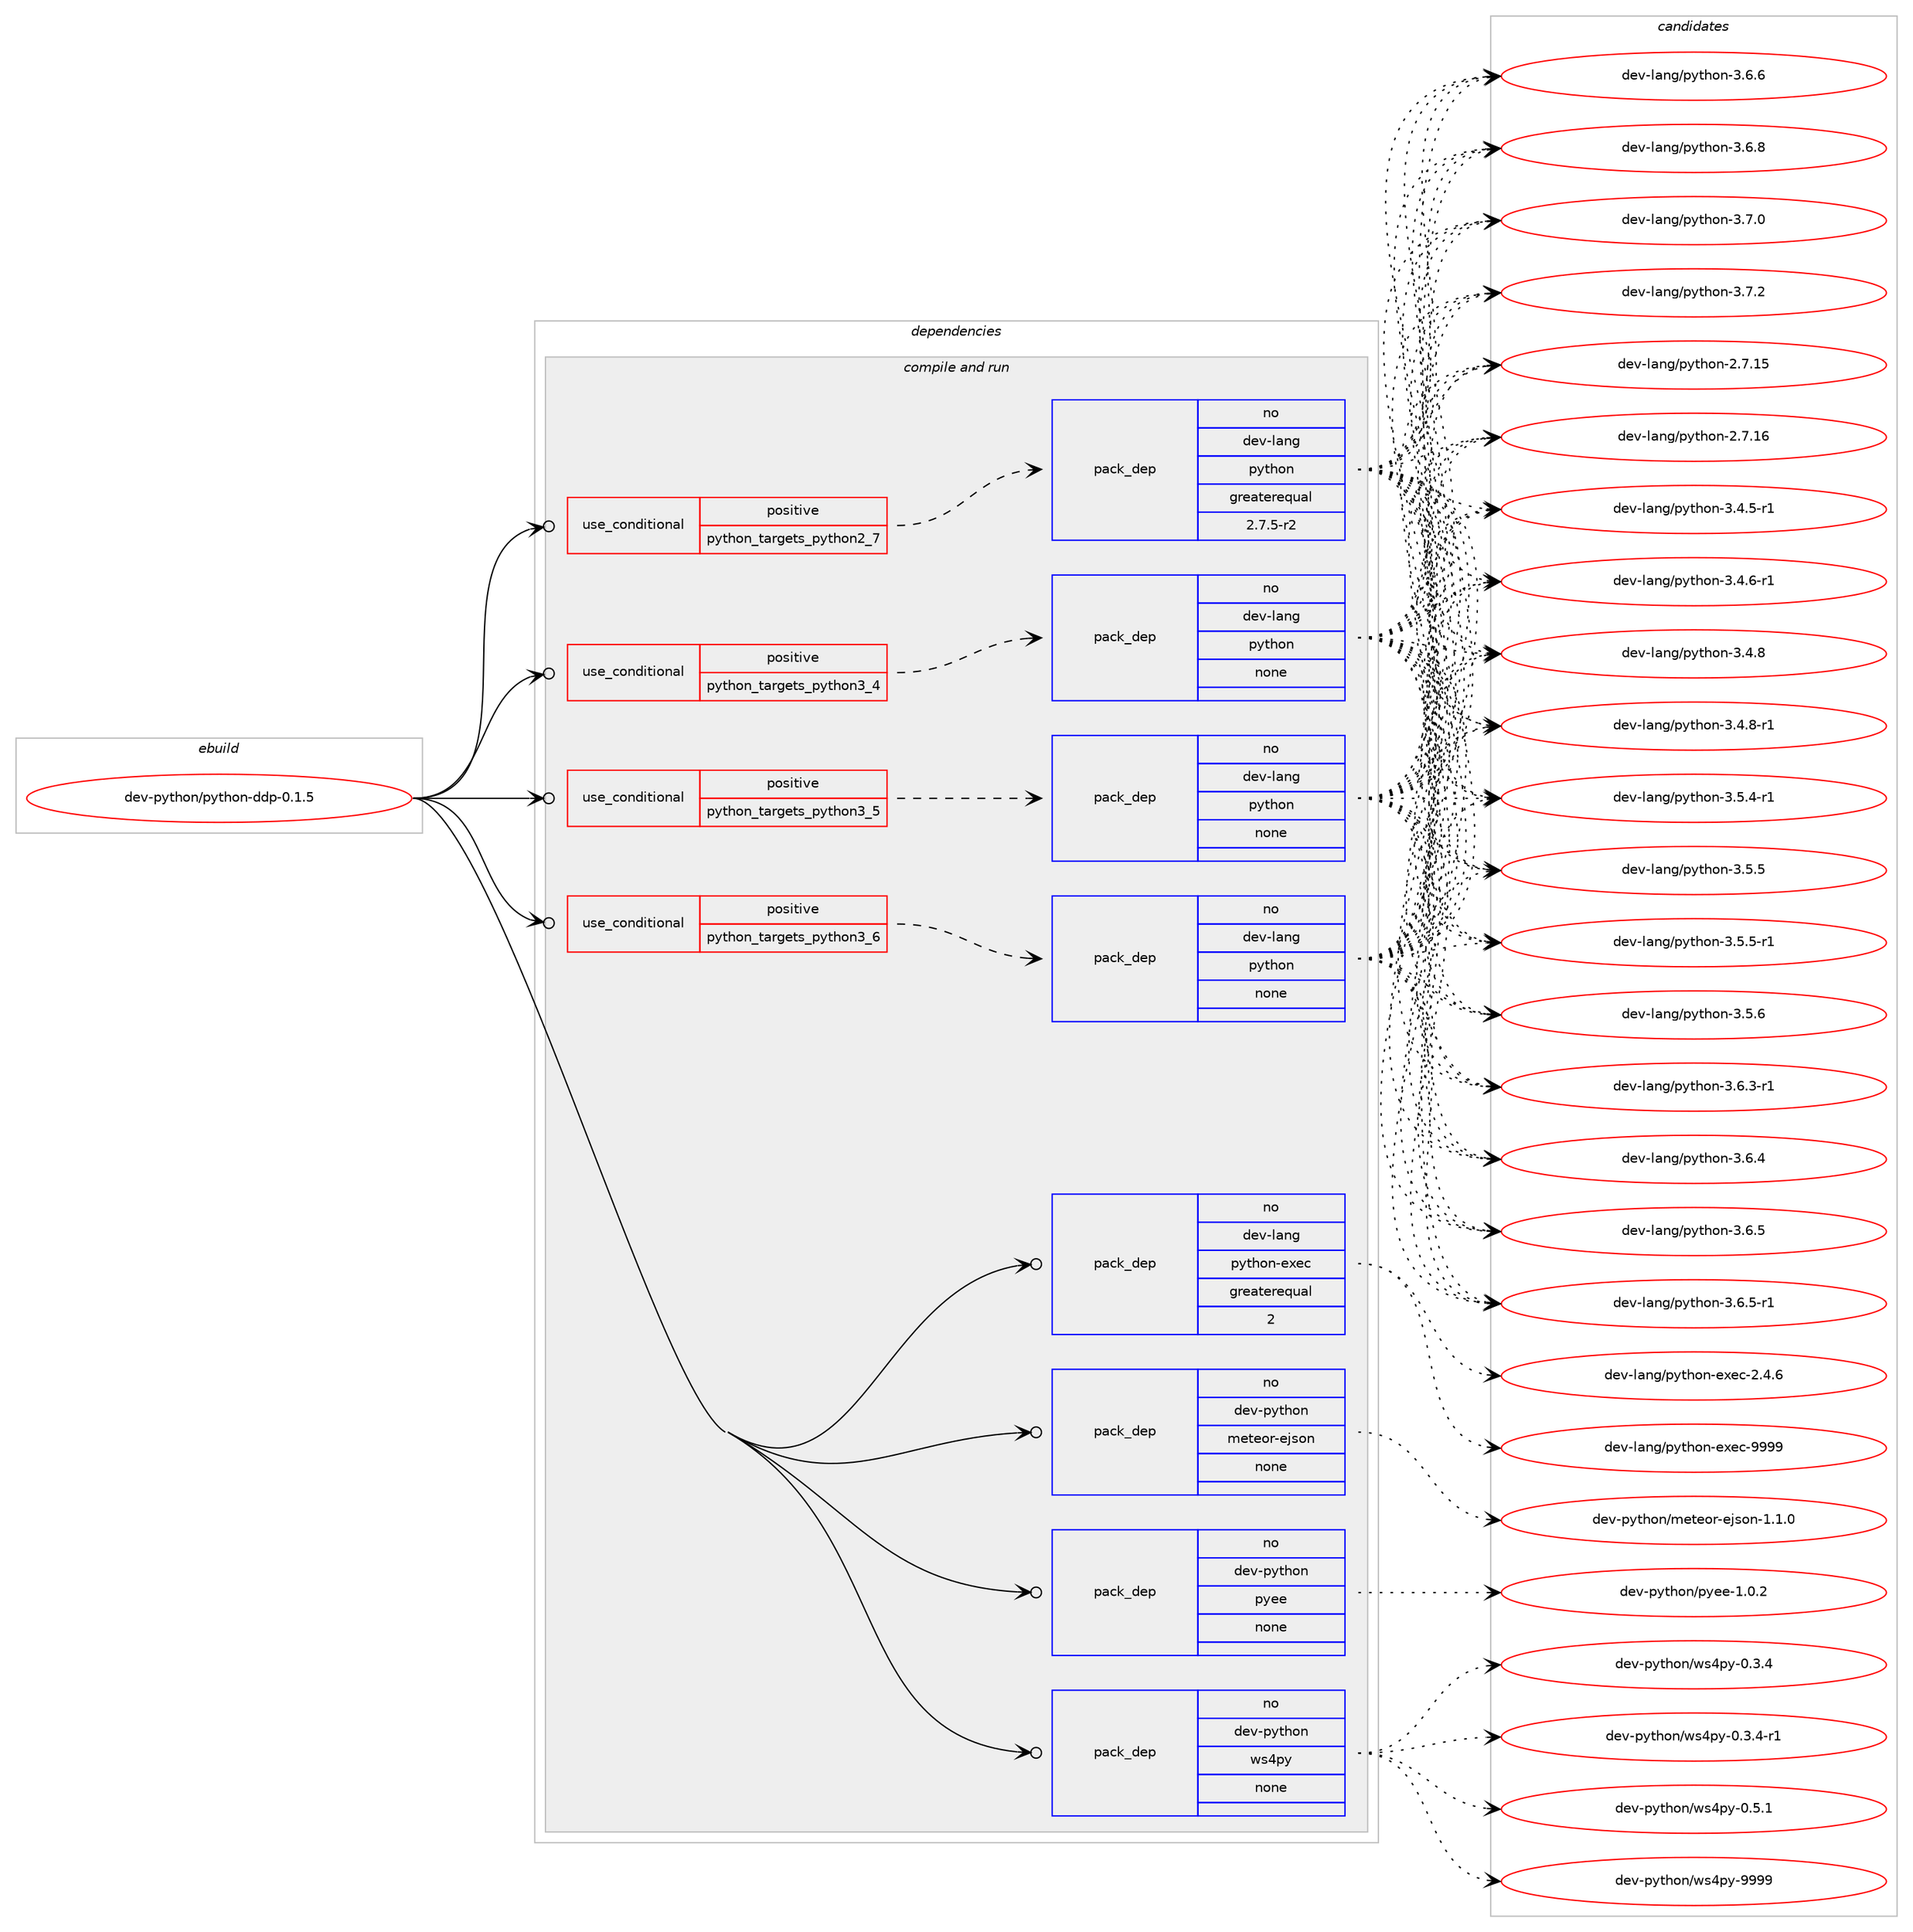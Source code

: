 digraph prolog {

# *************
# Graph options
# *************

newrank=true;
concentrate=true;
compound=true;
graph [rankdir=LR,fontname=Helvetica,fontsize=10,ranksep=1.5];#, ranksep=2.5, nodesep=0.2];
edge  [arrowhead=vee];
node  [fontname=Helvetica,fontsize=10];

# **********
# The ebuild
# **********

subgraph cluster_leftcol {
color=gray;
rank=same;
label=<<i>ebuild</i>>;
id [label="dev-python/python-ddp-0.1.5", color=red, width=4, href="../dev-python/python-ddp-0.1.5.svg"];
}

# ****************
# The dependencies
# ****************

subgraph cluster_midcol {
color=gray;
label=<<i>dependencies</i>>;
subgraph cluster_compile {
fillcolor="#eeeeee";
style=filled;
label=<<i>compile</i>>;
}
subgraph cluster_compileandrun {
fillcolor="#eeeeee";
style=filled;
label=<<i>compile and run</i>>;
subgraph cond382531 {
dependency1434563 [label=<<TABLE BORDER="0" CELLBORDER="1" CELLSPACING="0" CELLPADDING="4"><TR><TD ROWSPAN="3" CELLPADDING="10">use_conditional</TD></TR><TR><TD>positive</TD></TR><TR><TD>python_targets_python2_7</TD></TR></TABLE>>, shape=none, color=red];
subgraph pack1028679 {
dependency1434564 [label=<<TABLE BORDER="0" CELLBORDER="1" CELLSPACING="0" CELLPADDING="4" WIDTH="220"><TR><TD ROWSPAN="6" CELLPADDING="30">pack_dep</TD></TR><TR><TD WIDTH="110">no</TD></TR><TR><TD>dev-lang</TD></TR><TR><TD>python</TD></TR><TR><TD>greaterequal</TD></TR><TR><TD>2.7.5-r2</TD></TR></TABLE>>, shape=none, color=blue];
}
dependency1434563:e -> dependency1434564:w [weight=20,style="dashed",arrowhead="vee"];
}
id:e -> dependency1434563:w [weight=20,style="solid",arrowhead="odotvee"];
subgraph cond382532 {
dependency1434565 [label=<<TABLE BORDER="0" CELLBORDER="1" CELLSPACING="0" CELLPADDING="4"><TR><TD ROWSPAN="3" CELLPADDING="10">use_conditional</TD></TR><TR><TD>positive</TD></TR><TR><TD>python_targets_python3_4</TD></TR></TABLE>>, shape=none, color=red];
subgraph pack1028680 {
dependency1434566 [label=<<TABLE BORDER="0" CELLBORDER="1" CELLSPACING="0" CELLPADDING="4" WIDTH="220"><TR><TD ROWSPAN="6" CELLPADDING="30">pack_dep</TD></TR><TR><TD WIDTH="110">no</TD></TR><TR><TD>dev-lang</TD></TR><TR><TD>python</TD></TR><TR><TD>none</TD></TR><TR><TD></TD></TR></TABLE>>, shape=none, color=blue];
}
dependency1434565:e -> dependency1434566:w [weight=20,style="dashed",arrowhead="vee"];
}
id:e -> dependency1434565:w [weight=20,style="solid",arrowhead="odotvee"];
subgraph cond382533 {
dependency1434567 [label=<<TABLE BORDER="0" CELLBORDER="1" CELLSPACING="0" CELLPADDING="4"><TR><TD ROWSPAN="3" CELLPADDING="10">use_conditional</TD></TR><TR><TD>positive</TD></TR><TR><TD>python_targets_python3_5</TD></TR></TABLE>>, shape=none, color=red];
subgraph pack1028681 {
dependency1434568 [label=<<TABLE BORDER="0" CELLBORDER="1" CELLSPACING="0" CELLPADDING="4" WIDTH="220"><TR><TD ROWSPAN="6" CELLPADDING="30">pack_dep</TD></TR><TR><TD WIDTH="110">no</TD></TR><TR><TD>dev-lang</TD></TR><TR><TD>python</TD></TR><TR><TD>none</TD></TR><TR><TD></TD></TR></TABLE>>, shape=none, color=blue];
}
dependency1434567:e -> dependency1434568:w [weight=20,style="dashed",arrowhead="vee"];
}
id:e -> dependency1434567:w [weight=20,style="solid",arrowhead="odotvee"];
subgraph cond382534 {
dependency1434569 [label=<<TABLE BORDER="0" CELLBORDER="1" CELLSPACING="0" CELLPADDING="4"><TR><TD ROWSPAN="3" CELLPADDING="10">use_conditional</TD></TR><TR><TD>positive</TD></TR><TR><TD>python_targets_python3_6</TD></TR></TABLE>>, shape=none, color=red];
subgraph pack1028682 {
dependency1434570 [label=<<TABLE BORDER="0" CELLBORDER="1" CELLSPACING="0" CELLPADDING="4" WIDTH="220"><TR><TD ROWSPAN="6" CELLPADDING="30">pack_dep</TD></TR><TR><TD WIDTH="110">no</TD></TR><TR><TD>dev-lang</TD></TR><TR><TD>python</TD></TR><TR><TD>none</TD></TR><TR><TD></TD></TR></TABLE>>, shape=none, color=blue];
}
dependency1434569:e -> dependency1434570:w [weight=20,style="dashed",arrowhead="vee"];
}
id:e -> dependency1434569:w [weight=20,style="solid",arrowhead="odotvee"];
subgraph pack1028683 {
dependency1434571 [label=<<TABLE BORDER="0" CELLBORDER="1" CELLSPACING="0" CELLPADDING="4" WIDTH="220"><TR><TD ROWSPAN="6" CELLPADDING="30">pack_dep</TD></TR><TR><TD WIDTH="110">no</TD></TR><TR><TD>dev-lang</TD></TR><TR><TD>python-exec</TD></TR><TR><TD>greaterequal</TD></TR><TR><TD>2</TD></TR></TABLE>>, shape=none, color=blue];
}
id:e -> dependency1434571:w [weight=20,style="solid",arrowhead="odotvee"];
subgraph pack1028684 {
dependency1434572 [label=<<TABLE BORDER="0" CELLBORDER="1" CELLSPACING="0" CELLPADDING="4" WIDTH="220"><TR><TD ROWSPAN="6" CELLPADDING="30">pack_dep</TD></TR><TR><TD WIDTH="110">no</TD></TR><TR><TD>dev-python</TD></TR><TR><TD>meteor-ejson</TD></TR><TR><TD>none</TD></TR><TR><TD></TD></TR></TABLE>>, shape=none, color=blue];
}
id:e -> dependency1434572:w [weight=20,style="solid",arrowhead="odotvee"];
subgraph pack1028685 {
dependency1434573 [label=<<TABLE BORDER="0" CELLBORDER="1" CELLSPACING="0" CELLPADDING="4" WIDTH="220"><TR><TD ROWSPAN="6" CELLPADDING="30">pack_dep</TD></TR><TR><TD WIDTH="110">no</TD></TR><TR><TD>dev-python</TD></TR><TR><TD>pyee</TD></TR><TR><TD>none</TD></TR><TR><TD></TD></TR></TABLE>>, shape=none, color=blue];
}
id:e -> dependency1434573:w [weight=20,style="solid",arrowhead="odotvee"];
subgraph pack1028686 {
dependency1434574 [label=<<TABLE BORDER="0" CELLBORDER="1" CELLSPACING="0" CELLPADDING="4" WIDTH="220"><TR><TD ROWSPAN="6" CELLPADDING="30">pack_dep</TD></TR><TR><TD WIDTH="110">no</TD></TR><TR><TD>dev-python</TD></TR><TR><TD>ws4py</TD></TR><TR><TD>none</TD></TR><TR><TD></TD></TR></TABLE>>, shape=none, color=blue];
}
id:e -> dependency1434574:w [weight=20,style="solid",arrowhead="odotvee"];
}
subgraph cluster_run {
fillcolor="#eeeeee";
style=filled;
label=<<i>run</i>>;
}
}

# **************
# The candidates
# **************

subgraph cluster_choices {
rank=same;
color=gray;
label=<<i>candidates</i>>;

subgraph choice1028679 {
color=black;
nodesep=1;
choice10010111845108971101034711212111610411111045504655464953 [label="dev-lang/python-2.7.15", color=red, width=4,href="../dev-lang/python-2.7.15.svg"];
choice10010111845108971101034711212111610411111045504655464954 [label="dev-lang/python-2.7.16", color=red, width=4,href="../dev-lang/python-2.7.16.svg"];
choice1001011184510897110103471121211161041111104551465246534511449 [label="dev-lang/python-3.4.5-r1", color=red, width=4,href="../dev-lang/python-3.4.5-r1.svg"];
choice1001011184510897110103471121211161041111104551465246544511449 [label="dev-lang/python-3.4.6-r1", color=red, width=4,href="../dev-lang/python-3.4.6-r1.svg"];
choice100101118451089711010347112121116104111110455146524656 [label="dev-lang/python-3.4.8", color=red, width=4,href="../dev-lang/python-3.4.8.svg"];
choice1001011184510897110103471121211161041111104551465246564511449 [label="dev-lang/python-3.4.8-r1", color=red, width=4,href="../dev-lang/python-3.4.8-r1.svg"];
choice1001011184510897110103471121211161041111104551465346524511449 [label="dev-lang/python-3.5.4-r1", color=red, width=4,href="../dev-lang/python-3.5.4-r1.svg"];
choice100101118451089711010347112121116104111110455146534653 [label="dev-lang/python-3.5.5", color=red, width=4,href="../dev-lang/python-3.5.5.svg"];
choice1001011184510897110103471121211161041111104551465346534511449 [label="dev-lang/python-3.5.5-r1", color=red, width=4,href="../dev-lang/python-3.5.5-r1.svg"];
choice100101118451089711010347112121116104111110455146534654 [label="dev-lang/python-3.5.6", color=red, width=4,href="../dev-lang/python-3.5.6.svg"];
choice1001011184510897110103471121211161041111104551465446514511449 [label="dev-lang/python-3.6.3-r1", color=red, width=4,href="../dev-lang/python-3.6.3-r1.svg"];
choice100101118451089711010347112121116104111110455146544652 [label="dev-lang/python-3.6.4", color=red, width=4,href="../dev-lang/python-3.6.4.svg"];
choice100101118451089711010347112121116104111110455146544653 [label="dev-lang/python-3.6.5", color=red, width=4,href="../dev-lang/python-3.6.5.svg"];
choice1001011184510897110103471121211161041111104551465446534511449 [label="dev-lang/python-3.6.5-r1", color=red, width=4,href="../dev-lang/python-3.6.5-r1.svg"];
choice100101118451089711010347112121116104111110455146544654 [label="dev-lang/python-3.6.6", color=red, width=4,href="../dev-lang/python-3.6.6.svg"];
choice100101118451089711010347112121116104111110455146544656 [label="dev-lang/python-3.6.8", color=red, width=4,href="../dev-lang/python-3.6.8.svg"];
choice100101118451089711010347112121116104111110455146554648 [label="dev-lang/python-3.7.0", color=red, width=4,href="../dev-lang/python-3.7.0.svg"];
choice100101118451089711010347112121116104111110455146554650 [label="dev-lang/python-3.7.2", color=red, width=4,href="../dev-lang/python-3.7.2.svg"];
dependency1434564:e -> choice10010111845108971101034711212111610411111045504655464953:w [style=dotted,weight="100"];
dependency1434564:e -> choice10010111845108971101034711212111610411111045504655464954:w [style=dotted,weight="100"];
dependency1434564:e -> choice1001011184510897110103471121211161041111104551465246534511449:w [style=dotted,weight="100"];
dependency1434564:e -> choice1001011184510897110103471121211161041111104551465246544511449:w [style=dotted,weight="100"];
dependency1434564:e -> choice100101118451089711010347112121116104111110455146524656:w [style=dotted,weight="100"];
dependency1434564:e -> choice1001011184510897110103471121211161041111104551465246564511449:w [style=dotted,weight="100"];
dependency1434564:e -> choice1001011184510897110103471121211161041111104551465346524511449:w [style=dotted,weight="100"];
dependency1434564:e -> choice100101118451089711010347112121116104111110455146534653:w [style=dotted,weight="100"];
dependency1434564:e -> choice1001011184510897110103471121211161041111104551465346534511449:w [style=dotted,weight="100"];
dependency1434564:e -> choice100101118451089711010347112121116104111110455146534654:w [style=dotted,weight="100"];
dependency1434564:e -> choice1001011184510897110103471121211161041111104551465446514511449:w [style=dotted,weight="100"];
dependency1434564:e -> choice100101118451089711010347112121116104111110455146544652:w [style=dotted,weight="100"];
dependency1434564:e -> choice100101118451089711010347112121116104111110455146544653:w [style=dotted,weight="100"];
dependency1434564:e -> choice1001011184510897110103471121211161041111104551465446534511449:w [style=dotted,weight="100"];
dependency1434564:e -> choice100101118451089711010347112121116104111110455146544654:w [style=dotted,weight="100"];
dependency1434564:e -> choice100101118451089711010347112121116104111110455146544656:w [style=dotted,weight="100"];
dependency1434564:e -> choice100101118451089711010347112121116104111110455146554648:w [style=dotted,weight="100"];
dependency1434564:e -> choice100101118451089711010347112121116104111110455146554650:w [style=dotted,weight="100"];
}
subgraph choice1028680 {
color=black;
nodesep=1;
choice10010111845108971101034711212111610411111045504655464953 [label="dev-lang/python-2.7.15", color=red, width=4,href="../dev-lang/python-2.7.15.svg"];
choice10010111845108971101034711212111610411111045504655464954 [label="dev-lang/python-2.7.16", color=red, width=4,href="../dev-lang/python-2.7.16.svg"];
choice1001011184510897110103471121211161041111104551465246534511449 [label="dev-lang/python-3.4.5-r1", color=red, width=4,href="../dev-lang/python-3.4.5-r1.svg"];
choice1001011184510897110103471121211161041111104551465246544511449 [label="dev-lang/python-3.4.6-r1", color=red, width=4,href="../dev-lang/python-3.4.6-r1.svg"];
choice100101118451089711010347112121116104111110455146524656 [label="dev-lang/python-3.4.8", color=red, width=4,href="../dev-lang/python-3.4.8.svg"];
choice1001011184510897110103471121211161041111104551465246564511449 [label="dev-lang/python-3.4.8-r1", color=red, width=4,href="../dev-lang/python-3.4.8-r1.svg"];
choice1001011184510897110103471121211161041111104551465346524511449 [label="dev-lang/python-3.5.4-r1", color=red, width=4,href="../dev-lang/python-3.5.4-r1.svg"];
choice100101118451089711010347112121116104111110455146534653 [label="dev-lang/python-3.5.5", color=red, width=4,href="../dev-lang/python-3.5.5.svg"];
choice1001011184510897110103471121211161041111104551465346534511449 [label="dev-lang/python-3.5.5-r1", color=red, width=4,href="../dev-lang/python-3.5.5-r1.svg"];
choice100101118451089711010347112121116104111110455146534654 [label="dev-lang/python-3.5.6", color=red, width=4,href="../dev-lang/python-3.5.6.svg"];
choice1001011184510897110103471121211161041111104551465446514511449 [label="dev-lang/python-3.6.3-r1", color=red, width=4,href="../dev-lang/python-3.6.3-r1.svg"];
choice100101118451089711010347112121116104111110455146544652 [label="dev-lang/python-3.6.4", color=red, width=4,href="../dev-lang/python-3.6.4.svg"];
choice100101118451089711010347112121116104111110455146544653 [label="dev-lang/python-3.6.5", color=red, width=4,href="../dev-lang/python-3.6.5.svg"];
choice1001011184510897110103471121211161041111104551465446534511449 [label="dev-lang/python-3.6.5-r1", color=red, width=4,href="../dev-lang/python-3.6.5-r1.svg"];
choice100101118451089711010347112121116104111110455146544654 [label="dev-lang/python-3.6.6", color=red, width=4,href="../dev-lang/python-3.6.6.svg"];
choice100101118451089711010347112121116104111110455146544656 [label="dev-lang/python-3.6.8", color=red, width=4,href="../dev-lang/python-3.6.8.svg"];
choice100101118451089711010347112121116104111110455146554648 [label="dev-lang/python-3.7.0", color=red, width=4,href="../dev-lang/python-3.7.0.svg"];
choice100101118451089711010347112121116104111110455146554650 [label="dev-lang/python-3.7.2", color=red, width=4,href="../dev-lang/python-3.7.2.svg"];
dependency1434566:e -> choice10010111845108971101034711212111610411111045504655464953:w [style=dotted,weight="100"];
dependency1434566:e -> choice10010111845108971101034711212111610411111045504655464954:w [style=dotted,weight="100"];
dependency1434566:e -> choice1001011184510897110103471121211161041111104551465246534511449:w [style=dotted,weight="100"];
dependency1434566:e -> choice1001011184510897110103471121211161041111104551465246544511449:w [style=dotted,weight="100"];
dependency1434566:e -> choice100101118451089711010347112121116104111110455146524656:w [style=dotted,weight="100"];
dependency1434566:e -> choice1001011184510897110103471121211161041111104551465246564511449:w [style=dotted,weight="100"];
dependency1434566:e -> choice1001011184510897110103471121211161041111104551465346524511449:w [style=dotted,weight="100"];
dependency1434566:e -> choice100101118451089711010347112121116104111110455146534653:w [style=dotted,weight="100"];
dependency1434566:e -> choice1001011184510897110103471121211161041111104551465346534511449:w [style=dotted,weight="100"];
dependency1434566:e -> choice100101118451089711010347112121116104111110455146534654:w [style=dotted,weight="100"];
dependency1434566:e -> choice1001011184510897110103471121211161041111104551465446514511449:w [style=dotted,weight="100"];
dependency1434566:e -> choice100101118451089711010347112121116104111110455146544652:w [style=dotted,weight="100"];
dependency1434566:e -> choice100101118451089711010347112121116104111110455146544653:w [style=dotted,weight="100"];
dependency1434566:e -> choice1001011184510897110103471121211161041111104551465446534511449:w [style=dotted,weight="100"];
dependency1434566:e -> choice100101118451089711010347112121116104111110455146544654:w [style=dotted,weight="100"];
dependency1434566:e -> choice100101118451089711010347112121116104111110455146544656:w [style=dotted,weight="100"];
dependency1434566:e -> choice100101118451089711010347112121116104111110455146554648:w [style=dotted,weight="100"];
dependency1434566:e -> choice100101118451089711010347112121116104111110455146554650:w [style=dotted,weight="100"];
}
subgraph choice1028681 {
color=black;
nodesep=1;
choice10010111845108971101034711212111610411111045504655464953 [label="dev-lang/python-2.7.15", color=red, width=4,href="../dev-lang/python-2.7.15.svg"];
choice10010111845108971101034711212111610411111045504655464954 [label="dev-lang/python-2.7.16", color=red, width=4,href="../dev-lang/python-2.7.16.svg"];
choice1001011184510897110103471121211161041111104551465246534511449 [label="dev-lang/python-3.4.5-r1", color=red, width=4,href="../dev-lang/python-3.4.5-r1.svg"];
choice1001011184510897110103471121211161041111104551465246544511449 [label="dev-lang/python-3.4.6-r1", color=red, width=4,href="../dev-lang/python-3.4.6-r1.svg"];
choice100101118451089711010347112121116104111110455146524656 [label="dev-lang/python-3.4.8", color=red, width=4,href="../dev-lang/python-3.4.8.svg"];
choice1001011184510897110103471121211161041111104551465246564511449 [label="dev-lang/python-3.4.8-r1", color=red, width=4,href="../dev-lang/python-3.4.8-r1.svg"];
choice1001011184510897110103471121211161041111104551465346524511449 [label="dev-lang/python-3.5.4-r1", color=red, width=4,href="../dev-lang/python-3.5.4-r1.svg"];
choice100101118451089711010347112121116104111110455146534653 [label="dev-lang/python-3.5.5", color=red, width=4,href="../dev-lang/python-3.5.5.svg"];
choice1001011184510897110103471121211161041111104551465346534511449 [label="dev-lang/python-3.5.5-r1", color=red, width=4,href="../dev-lang/python-3.5.5-r1.svg"];
choice100101118451089711010347112121116104111110455146534654 [label="dev-lang/python-3.5.6", color=red, width=4,href="../dev-lang/python-3.5.6.svg"];
choice1001011184510897110103471121211161041111104551465446514511449 [label="dev-lang/python-3.6.3-r1", color=red, width=4,href="../dev-lang/python-3.6.3-r1.svg"];
choice100101118451089711010347112121116104111110455146544652 [label="dev-lang/python-3.6.4", color=red, width=4,href="../dev-lang/python-3.6.4.svg"];
choice100101118451089711010347112121116104111110455146544653 [label="dev-lang/python-3.6.5", color=red, width=4,href="../dev-lang/python-3.6.5.svg"];
choice1001011184510897110103471121211161041111104551465446534511449 [label="dev-lang/python-3.6.5-r1", color=red, width=4,href="../dev-lang/python-3.6.5-r1.svg"];
choice100101118451089711010347112121116104111110455146544654 [label="dev-lang/python-3.6.6", color=red, width=4,href="../dev-lang/python-3.6.6.svg"];
choice100101118451089711010347112121116104111110455146544656 [label="dev-lang/python-3.6.8", color=red, width=4,href="../dev-lang/python-3.6.8.svg"];
choice100101118451089711010347112121116104111110455146554648 [label="dev-lang/python-3.7.0", color=red, width=4,href="../dev-lang/python-3.7.0.svg"];
choice100101118451089711010347112121116104111110455146554650 [label="dev-lang/python-3.7.2", color=red, width=4,href="../dev-lang/python-3.7.2.svg"];
dependency1434568:e -> choice10010111845108971101034711212111610411111045504655464953:w [style=dotted,weight="100"];
dependency1434568:e -> choice10010111845108971101034711212111610411111045504655464954:w [style=dotted,weight="100"];
dependency1434568:e -> choice1001011184510897110103471121211161041111104551465246534511449:w [style=dotted,weight="100"];
dependency1434568:e -> choice1001011184510897110103471121211161041111104551465246544511449:w [style=dotted,weight="100"];
dependency1434568:e -> choice100101118451089711010347112121116104111110455146524656:w [style=dotted,weight="100"];
dependency1434568:e -> choice1001011184510897110103471121211161041111104551465246564511449:w [style=dotted,weight="100"];
dependency1434568:e -> choice1001011184510897110103471121211161041111104551465346524511449:w [style=dotted,weight="100"];
dependency1434568:e -> choice100101118451089711010347112121116104111110455146534653:w [style=dotted,weight="100"];
dependency1434568:e -> choice1001011184510897110103471121211161041111104551465346534511449:w [style=dotted,weight="100"];
dependency1434568:e -> choice100101118451089711010347112121116104111110455146534654:w [style=dotted,weight="100"];
dependency1434568:e -> choice1001011184510897110103471121211161041111104551465446514511449:w [style=dotted,weight="100"];
dependency1434568:e -> choice100101118451089711010347112121116104111110455146544652:w [style=dotted,weight="100"];
dependency1434568:e -> choice100101118451089711010347112121116104111110455146544653:w [style=dotted,weight="100"];
dependency1434568:e -> choice1001011184510897110103471121211161041111104551465446534511449:w [style=dotted,weight="100"];
dependency1434568:e -> choice100101118451089711010347112121116104111110455146544654:w [style=dotted,weight="100"];
dependency1434568:e -> choice100101118451089711010347112121116104111110455146544656:w [style=dotted,weight="100"];
dependency1434568:e -> choice100101118451089711010347112121116104111110455146554648:w [style=dotted,weight="100"];
dependency1434568:e -> choice100101118451089711010347112121116104111110455146554650:w [style=dotted,weight="100"];
}
subgraph choice1028682 {
color=black;
nodesep=1;
choice10010111845108971101034711212111610411111045504655464953 [label="dev-lang/python-2.7.15", color=red, width=4,href="../dev-lang/python-2.7.15.svg"];
choice10010111845108971101034711212111610411111045504655464954 [label="dev-lang/python-2.7.16", color=red, width=4,href="../dev-lang/python-2.7.16.svg"];
choice1001011184510897110103471121211161041111104551465246534511449 [label="dev-lang/python-3.4.5-r1", color=red, width=4,href="../dev-lang/python-3.4.5-r1.svg"];
choice1001011184510897110103471121211161041111104551465246544511449 [label="dev-lang/python-3.4.6-r1", color=red, width=4,href="../dev-lang/python-3.4.6-r1.svg"];
choice100101118451089711010347112121116104111110455146524656 [label="dev-lang/python-3.4.8", color=red, width=4,href="../dev-lang/python-3.4.8.svg"];
choice1001011184510897110103471121211161041111104551465246564511449 [label="dev-lang/python-3.4.8-r1", color=red, width=4,href="../dev-lang/python-3.4.8-r1.svg"];
choice1001011184510897110103471121211161041111104551465346524511449 [label="dev-lang/python-3.5.4-r1", color=red, width=4,href="../dev-lang/python-3.5.4-r1.svg"];
choice100101118451089711010347112121116104111110455146534653 [label="dev-lang/python-3.5.5", color=red, width=4,href="../dev-lang/python-3.5.5.svg"];
choice1001011184510897110103471121211161041111104551465346534511449 [label="dev-lang/python-3.5.5-r1", color=red, width=4,href="../dev-lang/python-3.5.5-r1.svg"];
choice100101118451089711010347112121116104111110455146534654 [label="dev-lang/python-3.5.6", color=red, width=4,href="../dev-lang/python-3.5.6.svg"];
choice1001011184510897110103471121211161041111104551465446514511449 [label="dev-lang/python-3.6.3-r1", color=red, width=4,href="../dev-lang/python-3.6.3-r1.svg"];
choice100101118451089711010347112121116104111110455146544652 [label="dev-lang/python-3.6.4", color=red, width=4,href="../dev-lang/python-3.6.4.svg"];
choice100101118451089711010347112121116104111110455146544653 [label="dev-lang/python-3.6.5", color=red, width=4,href="../dev-lang/python-3.6.5.svg"];
choice1001011184510897110103471121211161041111104551465446534511449 [label="dev-lang/python-3.6.5-r1", color=red, width=4,href="../dev-lang/python-3.6.5-r1.svg"];
choice100101118451089711010347112121116104111110455146544654 [label="dev-lang/python-3.6.6", color=red, width=4,href="../dev-lang/python-3.6.6.svg"];
choice100101118451089711010347112121116104111110455146544656 [label="dev-lang/python-3.6.8", color=red, width=4,href="../dev-lang/python-3.6.8.svg"];
choice100101118451089711010347112121116104111110455146554648 [label="dev-lang/python-3.7.0", color=red, width=4,href="../dev-lang/python-3.7.0.svg"];
choice100101118451089711010347112121116104111110455146554650 [label="dev-lang/python-3.7.2", color=red, width=4,href="../dev-lang/python-3.7.2.svg"];
dependency1434570:e -> choice10010111845108971101034711212111610411111045504655464953:w [style=dotted,weight="100"];
dependency1434570:e -> choice10010111845108971101034711212111610411111045504655464954:w [style=dotted,weight="100"];
dependency1434570:e -> choice1001011184510897110103471121211161041111104551465246534511449:w [style=dotted,weight="100"];
dependency1434570:e -> choice1001011184510897110103471121211161041111104551465246544511449:w [style=dotted,weight="100"];
dependency1434570:e -> choice100101118451089711010347112121116104111110455146524656:w [style=dotted,weight="100"];
dependency1434570:e -> choice1001011184510897110103471121211161041111104551465246564511449:w [style=dotted,weight="100"];
dependency1434570:e -> choice1001011184510897110103471121211161041111104551465346524511449:w [style=dotted,weight="100"];
dependency1434570:e -> choice100101118451089711010347112121116104111110455146534653:w [style=dotted,weight="100"];
dependency1434570:e -> choice1001011184510897110103471121211161041111104551465346534511449:w [style=dotted,weight="100"];
dependency1434570:e -> choice100101118451089711010347112121116104111110455146534654:w [style=dotted,weight="100"];
dependency1434570:e -> choice1001011184510897110103471121211161041111104551465446514511449:w [style=dotted,weight="100"];
dependency1434570:e -> choice100101118451089711010347112121116104111110455146544652:w [style=dotted,weight="100"];
dependency1434570:e -> choice100101118451089711010347112121116104111110455146544653:w [style=dotted,weight="100"];
dependency1434570:e -> choice1001011184510897110103471121211161041111104551465446534511449:w [style=dotted,weight="100"];
dependency1434570:e -> choice100101118451089711010347112121116104111110455146544654:w [style=dotted,weight="100"];
dependency1434570:e -> choice100101118451089711010347112121116104111110455146544656:w [style=dotted,weight="100"];
dependency1434570:e -> choice100101118451089711010347112121116104111110455146554648:w [style=dotted,weight="100"];
dependency1434570:e -> choice100101118451089711010347112121116104111110455146554650:w [style=dotted,weight="100"];
}
subgraph choice1028683 {
color=black;
nodesep=1;
choice1001011184510897110103471121211161041111104510112010199455046524654 [label="dev-lang/python-exec-2.4.6", color=red, width=4,href="../dev-lang/python-exec-2.4.6.svg"];
choice10010111845108971101034711212111610411111045101120101994557575757 [label="dev-lang/python-exec-9999", color=red, width=4,href="../dev-lang/python-exec-9999.svg"];
dependency1434571:e -> choice1001011184510897110103471121211161041111104510112010199455046524654:w [style=dotted,weight="100"];
dependency1434571:e -> choice10010111845108971101034711212111610411111045101120101994557575757:w [style=dotted,weight="100"];
}
subgraph choice1028684 {
color=black;
nodesep=1;
choice100101118451121211161041111104710910111610111111445101106115111110454946494648 [label="dev-python/meteor-ejson-1.1.0", color=red, width=4,href="../dev-python/meteor-ejson-1.1.0.svg"];
dependency1434572:e -> choice100101118451121211161041111104710910111610111111445101106115111110454946494648:w [style=dotted,weight="100"];
}
subgraph choice1028685 {
color=black;
nodesep=1;
choice1001011184511212111610411111047112121101101454946484650 [label="dev-python/pyee-1.0.2", color=red, width=4,href="../dev-python/pyee-1.0.2.svg"];
dependency1434573:e -> choice1001011184511212111610411111047112121101101454946484650:w [style=dotted,weight="100"];
}
subgraph choice1028686 {
color=black;
nodesep=1;
choice100101118451121211161041111104711911552112121454846514652 [label="dev-python/ws4py-0.3.4", color=red, width=4,href="../dev-python/ws4py-0.3.4.svg"];
choice1001011184511212111610411111047119115521121214548465146524511449 [label="dev-python/ws4py-0.3.4-r1", color=red, width=4,href="../dev-python/ws4py-0.3.4-r1.svg"];
choice100101118451121211161041111104711911552112121454846534649 [label="dev-python/ws4py-0.5.1", color=red, width=4,href="../dev-python/ws4py-0.5.1.svg"];
choice1001011184511212111610411111047119115521121214557575757 [label="dev-python/ws4py-9999", color=red, width=4,href="../dev-python/ws4py-9999.svg"];
dependency1434574:e -> choice100101118451121211161041111104711911552112121454846514652:w [style=dotted,weight="100"];
dependency1434574:e -> choice1001011184511212111610411111047119115521121214548465146524511449:w [style=dotted,weight="100"];
dependency1434574:e -> choice100101118451121211161041111104711911552112121454846534649:w [style=dotted,weight="100"];
dependency1434574:e -> choice1001011184511212111610411111047119115521121214557575757:w [style=dotted,weight="100"];
}
}

}
